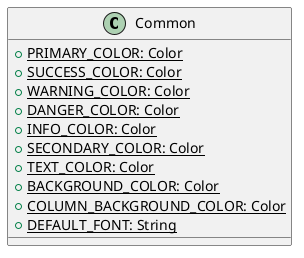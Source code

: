 @startuml

class Common {
  + {static} PRIMARY_COLOR: Color
  + {static} SUCCESS_COLOR: Color
  + {static} WARNING_COLOR: Color
  + {static} DANGER_COLOR: Color
  + {static} INFO_COLOR: Color
  + {static} SECONDARY_COLOR: Color
  + {static} TEXT_COLOR: Color
  + {static} BACKGROUND_COLOR: Color
  + {static} COLUMN_BACKGROUND_COLOR: Color
  + {static} DEFAULT_FONT: String
}


@enduml